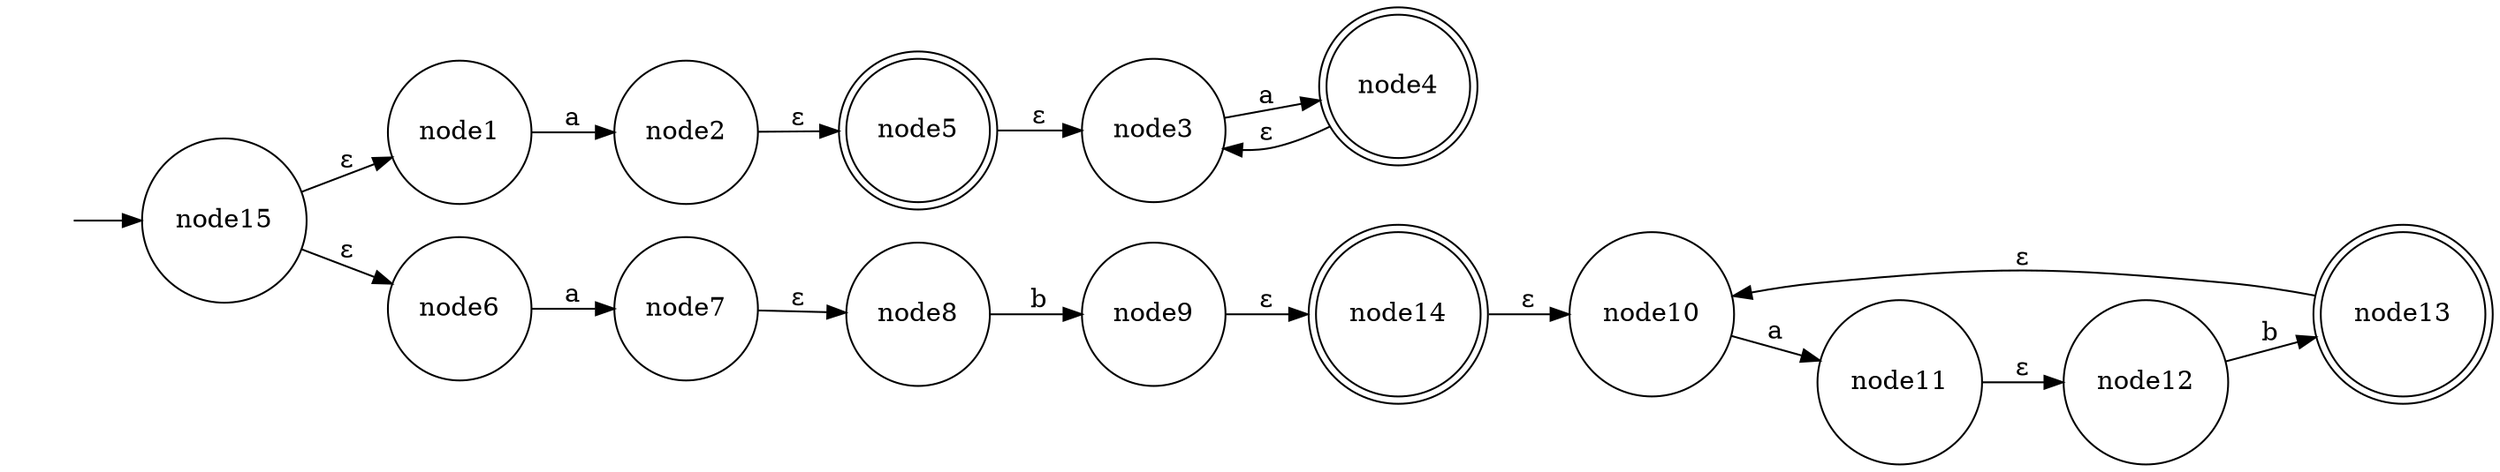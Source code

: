 digraph {
	graph [rankdir=LR]
	"" [color=white shape=circle]
	node4 [shape=doublecircle]
	node5 [shape=doublecircle]
	node13 [shape=doublecircle]
	node14 [shape=doublecircle]
	node1 [shape=circle]
	node1 -> node2 [label=a]
	node2 [shape=circle]
	node2 -> node5 [label="ε"]
	node3 [shape=circle]
	node3 -> node4 [label=a]
	node4 -> node3 [label="ε"]
	node5 -> node3 [label="ε"]
	node6 [shape=circle]
	node6 -> node7 [label=a]
	node7 [shape=circle]
	node7 -> node8 [label="ε"]
	node8 [shape=circle]
	node8 -> node9 [label=b]
	node9 [shape=circle]
	node9 -> node14 [label="ε"]
	node10 [shape=circle]
	node10 -> node11 [label=a]
	node11 [shape=circle]
	node11 -> node12 [label="ε"]
	node12 [shape=circle]
	node12 -> node13 [label=b]
	node13 -> node10 [label="ε"]
	node14 -> node10 [label="ε"]
	node15 [shape=circle]
	node15 -> node1 [label="ε"]
	node15 -> node6 [label="ε"]
	"" -> node15
}
